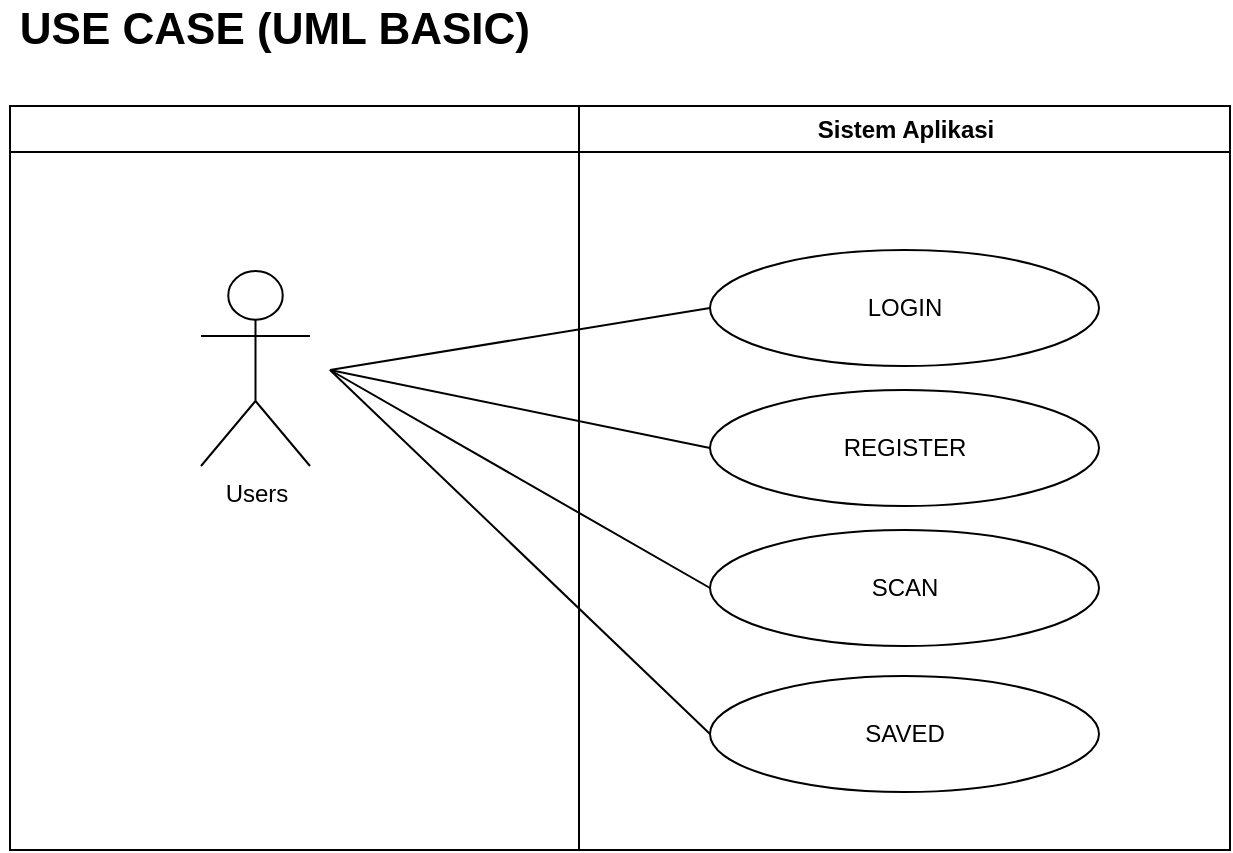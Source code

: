 <mxfile version="18.1.1" type="github" pages="2">
  <diagram name="Page-1" id="e7e014a7-5840-1c2e-5031-d8a46d1fe8dd">
    <mxGraphModel dx="1193" dy="1375" grid="1" gridSize="10" guides="1" tooltips="1" connect="1" arrows="1" fold="1" page="1" pageScale="1" pageWidth="1169" pageHeight="826" background="none" math="0" shadow="0">
      <root>
        <mxCell id="0" />
        <mxCell id="1" parent="0" />
        <mxCell id="2" value="" style="swimlane;whiteSpace=wrap" parent="1" vertex="1">
          <mxGeometry x="160" y="128" width="284.5" height="372" as="geometry">
            <mxRectangle x="164.5" y="128" width="50" height="40" as="alternateBounds" />
          </mxGeometry>
        </mxCell>
        <mxCell id="Xzo4fJmhmjysFuAdmDYN-41" value="Users" style="shape=umlActor;verticalLabelPosition=bottom;verticalAlign=top;html=1;" parent="2" vertex="1">
          <mxGeometry x="95.5" y="82.5" width="54.5" height="97.5" as="geometry" />
        </mxCell>
        <mxCell id="Xzo4fJmhmjysFuAdmDYN-46" value="" style="endArrow=none;html=1;rounded=0;entryX=0;entryY=0.5;entryDx=0;entryDy=0;" parent="2" edge="1" target="Xzo4fJmhmjysFuAdmDYN-45">
          <mxGeometry width="50" height="50" relative="1" as="geometry">
            <mxPoint x="160" y="132" as="sourcePoint" />
            <mxPoint x="345.5" y="102" as="targetPoint" />
          </mxGeometry>
        </mxCell>
        <mxCell id="Xzo4fJmhmjysFuAdmDYN-47" value="" style="endArrow=none;html=1;rounded=0;entryX=0;entryY=0.5;entryDx=0;entryDy=0;" parent="2" target="Xzo4fJmhmjysFuAdmDYN-48" edge="1">
          <mxGeometry width="50" height="50" relative="1" as="geometry">
            <mxPoint x="160" y="132" as="sourcePoint" />
            <mxPoint x="345.5" y="162" as="targetPoint" />
          </mxGeometry>
        </mxCell>
        <mxCell id="Xzo4fJmhmjysFuAdmDYN-49" value="" style="endArrow=none;html=1;rounded=0;entryX=0;entryY=0.5;entryDx=0;entryDy=0;" parent="2" target="Xzo4fJmhmjysFuAdmDYN-50" edge="1">
          <mxGeometry width="50" height="50" relative="1" as="geometry">
            <mxPoint x="160" y="132" as="sourcePoint" />
            <mxPoint x="335.5" y="222" as="targetPoint" />
          </mxGeometry>
        </mxCell>
        <mxCell id="0hfQgHCYlVCRQZP1KVdn-3" value="" style="endArrow=none;html=1;rounded=0;entryX=0;entryY=0.5;entryDx=0;entryDy=0;" edge="1" parent="2" target="0hfQgHCYlVCRQZP1KVdn-4">
          <mxGeometry width="50" height="50" relative="1" as="geometry">
            <mxPoint x="160" y="132" as="sourcePoint" />
            <mxPoint x="347" y="315" as="targetPoint" />
          </mxGeometry>
        </mxCell>
        <mxCell id="3" value="Sistem Aplikasi" style="swimlane;whiteSpace=wrap" parent="1" vertex="1">
          <mxGeometry x="444.5" y="128" width="325.5" height="372" as="geometry" />
        </mxCell>
        <mxCell id="Xzo4fJmhmjysFuAdmDYN-45" value="LOGIN" style="ellipse;whiteSpace=wrap;html=1;" parent="3" vertex="1">
          <mxGeometry x="65.5" y="72" width="194.5" height="58" as="geometry" />
        </mxCell>
        <mxCell id="Xzo4fJmhmjysFuAdmDYN-48" value="REGISTER" style="ellipse;whiteSpace=wrap;html=1;" parent="3" vertex="1">
          <mxGeometry x="65.5" y="142" width="194.5" height="58" as="geometry" />
        </mxCell>
        <mxCell id="Xzo4fJmhmjysFuAdmDYN-50" value="SCAN" style="ellipse;whiteSpace=wrap;html=1;" parent="3" vertex="1">
          <mxGeometry x="65.5" y="212" width="194.5" height="58" as="geometry" />
        </mxCell>
        <mxCell id="0hfQgHCYlVCRQZP1KVdn-4" value="SAVED" style="ellipse;whiteSpace=wrap;html=1;" vertex="1" parent="3">
          <mxGeometry x="65.5" y="285" width="194.5" height="58" as="geometry" />
        </mxCell>
        <mxCell id="Xzo4fJmhmjysFuAdmDYN-52" value="USE CASE (UML BASIC)&amp;nbsp;" style="text;html=1;align=center;verticalAlign=middle;resizable=0;points=[];autosize=1;strokeColor=none;fillColor=none;fontStyle=1;fontSize=22;" parent="1" vertex="1">
          <mxGeometry x="155" y="75" width="280" height="30" as="geometry" />
        </mxCell>
      </root>
    </mxGraphModel>
  </diagram>
  <diagram id="IL90Pd959c-xYDQCp_9t" name="Page-2">
    <mxGraphModel dx="1000" dy="3491" grid="1" gridSize="10" guides="1" tooltips="1" connect="1" arrows="1" fold="1" page="1" pageScale="1" pageWidth="827" pageHeight="1169" math="0" shadow="0">
      <root>
        <mxCell id="0" />
        <mxCell id="1" parent="0" />
        <mxCell id="5AWMO0e-4byXjFMVWm9E-1" value="&lt;span style=&quot;font-size: 12px;&quot;&gt;START&lt;/span&gt;" style="ellipse;whiteSpace=wrap;html=1;fontSize=22;" parent="1" vertex="1">
          <mxGeometry x="320" y="-2239" width="170" height="55" as="geometry" />
        </mxCell>
        <mxCell id="5AWMO0e-4byXjFMVWm9E-2" value="FLOWCHART&amp;nbsp;" style="text;html=1;align=center;verticalAlign=middle;resizable=0;points=[];autosize=1;strokeColor=none;fillColor=none;fontSize=22;fontStyle=1" parent="1" vertex="1">
          <mxGeometry x="93" y="-2278" width="160" height="30" as="geometry" />
        </mxCell>
        <mxCell id="5AWMO0e-4byXjFMVWm9E-4" value="LOGIN SCREEN" style="rounded=0;whiteSpace=wrap;html=1;fontSize=12;" parent="1" vertex="1">
          <mxGeometry x="320" y="-2066" width="170" height="20" as="geometry" />
        </mxCell>
        <mxCell id="5AWMO0e-4byXjFMVWm9E-6" value="REGISTRATION SCREEN" style="rounded=0;whiteSpace=wrap;html=1;fontSize=12;" parent="1" vertex="1">
          <mxGeometry x="590" y="-2066" width="170" height="20" as="geometry" />
        </mxCell>
        <mxCell id="5AWMO0e-4byXjFMVWm9E-10" value="" style="endArrow=none;html=1;rounded=0;fontSize=12;" parent="1" edge="1">
          <mxGeometry width="50" height="50" relative="1" as="geometry">
            <mxPoint x="490" y="-2056" as="sourcePoint" />
            <mxPoint x="590" y="-2055.58" as="targetPoint" />
          </mxGeometry>
        </mxCell>
        <mxCell id="5AWMO0e-4byXjFMVWm9E-11" value="OR" style="text;html=1;align=center;verticalAlign=middle;resizable=0;points=[];autosize=1;strokeColor=none;fillColor=none;fontSize=12;" parent="1" vertex="1">
          <mxGeometry x="589" y="-2033" width="30" height="20" as="geometry" />
        </mxCell>
        <mxCell id="5AWMO0e-4byXjFMVWm9E-13" value="" style="endArrow=none;html=1;rounded=0;fontSize=12;entryX=0.506;entryY=1.017;entryDx=0;entryDy=0;exitX=0.506;exitY=-0.017;exitDx=0;exitDy=0;exitPerimeter=0;entryPerimeter=0;" parent="1" edge="1">
          <mxGeometry width="50" height="50" relative="1" as="geometry">
            <mxPoint x="404.86" y="-2066.68" as="sourcePoint" />
            <mxPoint x="404.86" y="-2116" as="targetPoint" />
          </mxGeometry>
        </mxCell>
        <mxCell id="5AWMO0e-4byXjFMVWm9E-14" value="" style="endArrow=none;html=1;rounded=0;fontSize=12;entryX=0.506;entryY=1.017;entryDx=0;entryDy=0;exitX=0.506;exitY=-0.017;exitDx=0;exitDy=0;exitPerimeter=0;entryPerimeter=0;" parent="1" edge="1">
          <mxGeometry width="50" height="50" relative="1" as="geometry">
            <mxPoint x="405.86" y="-1996.26" as="sourcePoint" />
            <mxPoint x="405.86" y="-2045.58" as="targetPoint" />
          </mxGeometry>
        </mxCell>
        <mxCell id="5AWMO0e-4byXjFMVWm9E-15" value="Select = SCAN" style="rhombus;whiteSpace=wrap;html=1;fontSize=12;" parent="1" vertex="1">
          <mxGeometry x="318" y="-1996.58" width="175" height="60" as="geometry" />
        </mxCell>
        <mxCell id="5AWMO0e-4byXjFMVWm9E-16" value="" style="endArrow=none;html=1;rounded=0;fontSize=12;" parent="1" edge="1">
          <mxGeometry width="50" height="50" relative="1" as="geometry">
            <mxPoint x="493" y="-1966.82" as="sourcePoint" />
            <mxPoint x="593" y="-1966.4" as="targetPoint" />
          </mxGeometry>
        </mxCell>
        <mxCell id="5AWMO0e-4byXjFMVWm9E-17" value="F" style="text;html=1;align=center;verticalAlign=middle;resizable=0;points=[];autosize=1;strokeColor=none;fillColor=none;fontSize=12;" parent="1" vertex="1">
          <mxGeometry x="530" y="-1985.58" width="20" height="20" as="geometry" />
        </mxCell>
        <mxCell id="5AWMO0e-4byXjFMVWm9E-19" value="T" style="text;html=1;align=center;verticalAlign=middle;resizable=0;points=[];autosize=1;strokeColor=none;fillColor=none;fontSize=12;" parent="1" vertex="1">
          <mxGeometry x="386" y="-1916.58" width="20" height="20" as="geometry" />
        </mxCell>
        <mxCell id="5AWMO0e-4byXjFMVWm9E-20" value="" style="endArrow=none;html=1;rounded=0;fontSize=12;entryX=0.506;entryY=1.017;entryDx=0;entryDy=0;exitX=0.506;exitY=-0.017;exitDx=0;exitDy=0;exitPerimeter=0;entryPerimeter=0;" parent="1" edge="1">
          <mxGeometry width="50" height="50" relative="1" as="geometry">
            <mxPoint x="405.16" y="-1887.26" as="sourcePoint" />
            <mxPoint x="405.16" y="-1936.58" as="targetPoint" />
          </mxGeometry>
        </mxCell>
        <mxCell id="5AWMO0e-4byXjFMVWm9E-21" value="Screen Scan" style="shape=parallelogram;perimeter=parallelogramPerimeter;whiteSpace=wrap;html=1;fixedSize=1;fontSize=12;" parent="1" vertex="1">
          <mxGeometry x="320" y="-1885.58" width="170" height="40" as="geometry" />
        </mxCell>
        <mxCell id="5AWMO0e-4byXjFMVWm9E-22" value="Select = Saved" style="rhombus;whiteSpace=wrap;html=1;fontSize=12;" parent="1" vertex="1">
          <mxGeometry x="589" y="-1996.58" width="175" height="60" as="geometry" />
        </mxCell>
        <mxCell id="dMUiilxKcEdufTK8nhHb-1" value="SPLASH SCREEN" style="rounded=0;whiteSpace=wrap;html=1;fontSize=12;" vertex="1" parent="1">
          <mxGeometry x="318" y="-2136" width="170" height="20" as="geometry" />
        </mxCell>
        <mxCell id="dMUiilxKcEdufTK8nhHb-2" value="" style="endArrow=none;html=1;rounded=0;fontSize=12;entryX=0.506;entryY=1.017;entryDx=0;entryDy=0;exitX=0.506;exitY=-0.017;exitDx=0;exitDy=0;exitPerimeter=0;entryPerimeter=0;" edge="1" parent="1">
          <mxGeometry width="50" height="50" relative="1" as="geometry">
            <mxPoint x="404.86" y="-2135.68" as="sourcePoint" />
            <mxPoint x="404.86" y="-2185" as="targetPoint" />
          </mxGeometry>
        </mxCell>
        <mxCell id="dMUiilxKcEdufTK8nhHb-3" value="T" style="text;html=1;align=center;verticalAlign=middle;resizable=0;points=[];autosize=1;strokeColor=none;fillColor=none;fontSize=12;" vertex="1" parent="1">
          <mxGeometry x="386" y="-2033" width="20" height="20" as="geometry" />
        </mxCell>
        <mxCell id="dMUiilxKcEdufTK8nhHb-4" value="F" style="text;html=1;align=center;verticalAlign=middle;resizable=0;points=[];autosize=1;strokeColor=none;fillColor=none;fontSize=12;" vertex="1" parent="1">
          <mxGeometry x="530" y="-2077" width="20" height="20" as="geometry" />
        </mxCell>
        <mxCell id="dMUiilxKcEdufTK8nhHb-7" value="" style="endArrow=none;html=1;rounded=0;fontSize=12;entryX=0.528;entryY=-0.094;entryDx=0;entryDy=0;entryPerimeter=0;" edge="1" parent="1" target="5AWMO0e-4byXjFMVWm9E-6">
          <mxGeometry width="50" height="50" relative="1" as="geometry">
            <mxPoint x="680" y="-2090" as="sourcePoint" />
            <mxPoint x="680" y="-2070" as="targetPoint" />
          </mxGeometry>
        </mxCell>
        <mxCell id="dMUiilxKcEdufTK8nhHb-13" value="" style="edgeStyle=none;orthogonalLoop=1;jettySize=auto;html=1;rounded=0;endArrow=open;startSize=14;endSize=14;sourcePerimeterSpacing=8;targetPerimeterSpacing=8;curved=1;" edge="1" parent="1">
          <mxGeometry width="120" relative="1" as="geometry">
            <mxPoint x="680" y="-2090" as="sourcePoint" />
            <mxPoint x="406" y="-2090" as="targetPoint" />
            <Array as="points" />
          </mxGeometry>
        </mxCell>
        <mxCell id="dMUiilxKcEdufTK8nhHb-14" value="" style="endArrow=none;html=1;rounded=0;fontSize=12;entryX=0.506;entryY=1.017;entryDx=0;entryDy=0;exitX=0.506;exitY=-0.017;exitDx=0;exitDy=0;exitPerimeter=0;entryPerimeter=0;" edge="1" parent="1">
          <mxGeometry width="50" height="50" relative="1" as="geometry">
            <mxPoint x="406.0" y="-1796.26" as="sourcePoint" />
            <mxPoint x="406.0" y="-1845.58" as="targetPoint" />
          </mxGeometry>
        </mxCell>
        <mxCell id="dMUiilxKcEdufTK8nhHb-15" value="Screen Scan Result" style="shape=parallelogram;perimeter=parallelogramPerimeter;whiteSpace=wrap;html=1;fixedSize=1;fontSize=12;" vertex="1" parent="1">
          <mxGeometry x="320" y="-1800" width="170" height="40" as="geometry" />
        </mxCell>
        <mxCell id="dMUiilxKcEdufTK8nhHb-16" value="" style="endArrow=none;html=1;rounded=0;fontSize=12;entryX=0.506;entryY=1.017;entryDx=0;entryDy=0;exitX=0.506;exitY=-0.017;exitDx=0;exitDy=0;exitPerimeter=0;entryPerimeter=0;" edge="1" parent="1">
          <mxGeometry width="50" height="50" relative="1" as="geometry">
            <mxPoint x="406.0" y="-1710.68" as="sourcePoint" />
            <mxPoint x="406.0" y="-1760.0" as="targetPoint" />
          </mxGeometry>
        </mxCell>
        <mxCell id="dMUiilxKcEdufTK8nhHb-17" value="Item List" style="rounded=0;whiteSpace=wrap;html=1;fontSize=12;" vertex="1" parent="1">
          <mxGeometry x="323" y="-1710" width="170" height="20" as="geometry" />
        </mxCell>
        <mxCell id="dMUiilxKcEdufTK8nhHb-18" value="" style="endArrow=none;html=1;rounded=0;fontSize=12;" edge="1" parent="1">
          <mxGeometry width="50" height="50" relative="1" as="geometry">
            <mxPoint x="263" y="-1780.0" as="sourcePoint" />
            <mxPoint x="330" y="-1780" as="targetPoint" />
          </mxGeometry>
        </mxCell>
        <mxCell id="dMUiilxKcEdufTK8nhHb-19" value="Back to menu" style="rounded=0;whiteSpace=wrap;html=1;fontSize=12;" vertex="1" parent="1">
          <mxGeometry x="93" y="-1790" width="170" height="20" as="geometry" />
        </mxCell>
        <mxCell id="dMUiilxKcEdufTK8nhHb-20" value="F" style="text;html=1;align=center;verticalAlign=middle;resizable=0;points=[];autosize=1;strokeColor=none;fillColor=none;fontSize=12;" vertex="1" parent="1">
          <mxGeometry x="285" y="-1800" width="20" height="20" as="geometry" />
        </mxCell>
        <mxCell id="dMUiilxKcEdufTK8nhHb-26" value="" style="edgeStyle=none;orthogonalLoop=1;jettySize=auto;html=1;rounded=0;endArrow=open;startSize=14;endSize=14;sourcePerimeterSpacing=8;targetPerimeterSpacing=8;curved=1;" edge="1" parent="1">
          <mxGeometry width="120" relative="1" as="geometry">
            <mxPoint x="180" y="-1966" as="sourcePoint" />
            <mxPoint x="318" y="-1965.58" as="targetPoint" />
            <Array as="points" />
          </mxGeometry>
        </mxCell>
        <mxCell id="dMUiilxKcEdufTK8nhHb-27" value="" style="endArrow=none;html=1;rounded=0;fontSize=12;entryX=0.506;entryY=1.017;entryDx=0;entryDy=0;entryPerimeter=0;" edge="1" parent="1">
          <mxGeometry width="50" height="50" relative="1" as="geometry">
            <mxPoint x="180" y="-1790" as="sourcePoint" />
            <mxPoint x="180" y="-1965.58" as="targetPoint" />
          </mxGeometry>
        </mxCell>
        <mxCell id="dMUiilxKcEdufTK8nhHb-29" value="T" style="text;html=1;align=center;verticalAlign=middle;resizable=0;points=[];autosize=1;strokeColor=none;fillColor=none;fontSize=12;" vertex="1" parent="1">
          <mxGeometry x="386" y="-1742" width="20" height="20" as="geometry" />
        </mxCell>
        <mxCell id="dMUiilxKcEdufTK8nhHb-30" value="" style="endArrow=none;html=1;rounded=0;fontSize=12;entryX=0.506;entryY=1.017;entryDx=0;entryDy=0;exitX=0.506;exitY=-0.017;exitDx=0;exitDy=0;exitPerimeter=0;entryPerimeter=0;" edge="1" parent="1">
          <mxGeometry width="50" height="50" relative="1" as="geometry">
            <mxPoint x="406" y="-1640.68" as="sourcePoint" />
            <mxPoint x="406" y="-1690.0" as="targetPoint" />
          </mxGeometry>
        </mxCell>
        <mxCell id="dMUiilxKcEdufTK8nhHb-31" value="Screen Item List" style="shape=parallelogram;perimeter=parallelogramPerimeter;whiteSpace=wrap;html=1;fixedSize=1;fontSize=12;" vertex="1" parent="1">
          <mxGeometry x="323" y="-1640" width="170" height="40" as="geometry" />
        </mxCell>
        <mxCell id="dMUiilxKcEdufTK8nhHb-38" value="" style="endArrow=none;html=1;rounded=0;fontSize=12;entryX=0.506;entryY=1.017;entryDx=0;entryDy=0;exitX=0.506;exitY=-0.017;exitDx=0;exitDy=0;exitPerimeter=0;entryPerimeter=0;" edge="1" parent="1">
          <mxGeometry width="50" height="50" relative="1" as="geometry">
            <mxPoint x="405.17" y="-1550.68" as="sourcePoint" />
            <mxPoint x="405.17" y="-1600.0" as="targetPoint" />
          </mxGeometry>
        </mxCell>
        <mxCell id="dMUiilxKcEdufTK8nhHb-39" value="T" style="text;html=1;align=center;verticalAlign=middle;resizable=0;points=[];autosize=1;strokeColor=none;fillColor=none;fontSize=12;" vertex="1" parent="1">
          <mxGeometry x="380" y="-1580" width="20" height="20" as="geometry" />
        </mxCell>
        <mxCell id="dMUiilxKcEdufTK8nhHb-43" value="Back to menu" style="rounded=0;whiteSpace=wrap;html=1;fontSize=12;" vertex="1" parent="1">
          <mxGeometry x="93" y="-1630" width="170" height="20" as="geometry" />
        </mxCell>
        <mxCell id="dMUiilxKcEdufTK8nhHb-44" value="F" style="text;html=1;align=center;verticalAlign=middle;resizable=0;points=[];autosize=1;strokeColor=none;fillColor=none;fontSize=12;" vertex="1" parent="1">
          <mxGeometry x="283" y="-1638" width="20" height="20" as="geometry" />
        </mxCell>
        <mxCell id="dMUiilxKcEdufTK8nhHb-46" value="" style="endArrow=none;html=1;rounded=0;fontSize=12;entryX=0.5;entryY=1;entryDx=0;entryDy=0;" edge="1" parent="1">
          <mxGeometry width="50" height="50" relative="1" as="geometry">
            <mxPoint x="180" y="-1630" as="sourcePoint" />
            <mxPoint x="180" y="-1770" as="targetPoint" />
          </mxGeometry>
        </mxCell>
        <mxCell id="dMUiilxKcEdufTK8nhHb-47" value="" style="endArrow=none;html=1;rounded=0;fontSize=12;" edge="1" parent="1">
          <mxGeometry width="50" height="50" relative="1" as="geometry">
            <mxPoint x="263.5" y="-1620.5" as="sourcePoint" />
            <mxPoint x="330.5" y="-1620.5" as="targetPoint" />
          </mxGeometry>
        </mxCell>
        <mxCell id="dMUiilxKcEdufTK8nhHb-48" value="Save Item" style="rounded=0;whiteSpace=wrap;html=1;fontSize=12;" vertex="1" parent="1">
          <mxGeometry x="320" y="-1550" width="170" height="20" as="geometry" />
        </mxCell>
        <mxCell id="dMUiilxKcEdufTK8nhHb-49" value="" style="endArrow=none;html=1;rounded=0;fontSize=12;entryX=0.506;entryY=1.017;entryDx=0;entryDy=0;exitX=0.506;exitY=-0.017;exitDx=0;exitDy=0;exitPerimeter=0;entryPerimeter=0;" edge="1" parent="1">
          <mxGeometry width="50" height="50" relative="1" as="geometry">
            <mxPoint x="405.0" y="-1480.68" as="sourcePoint" />
            <mxPoint x="405.0" y="-1530.0" as="targetPoint" />
          </mxGeometry>
        </mxCell>
        <mxCell id="dMUiilxKcEdufTK8nhHb-50" value="Screen Saved List" style="shape=parallelogram;perimeter=parallelogramPerimeter;whiteSpace=wrap;html=1;fixedSize=1;fontSize=12;" vertex="1" parent="1">
          <mxGeometry x="318" y="-1480" width="170" height="40" as="geometry" />
        </mxCell>
        <mxCell id="dMUiilxKcEdufTK8nhHb-51" value="" style="endArrow=none;html=1;rounded=0;fontSize=12;entryX=0.506;entryY=1.017;entryDx=0;entryDy=0;entryPerimeter=0;" edge="1" parent="1">
          <mxGeometry width="50" height="50" relative="1" as="geometry">
            <mxPoint x="679" y="-1460" as="sourcePoint" />
            <mxPoint x="679" y="-1936.58" as="targetPoint" />
          </mxGeometry>
        </mxCell>
        <mxCell id="dMUiilxKcEdufTK8nhHb-54" value="" style="edgeStyle=none;orthogonalLoop=1;jettySize=auto;html=1;rounded=0;endArrow=open;startSize=14;endSize=14;sourcePerimeterSpacing=8;targetPerimeterSpacing=8;curved=1;" edge="1" parent="1">
          <mxGeometry width="120" relative="1" as="geometry">
            <mxPoint x="680" y="-1460" as="sourcePoint" />
            <mxPoint x="480" y="-1460.08" as="targetPoint" />
            <Array as="points" />
          </mxGeometry>
        </mxCell>
        <mxCell id="dMUiilxKcEdufTK8nhHb-55" value="" style="endArrow=none;html=1;rounded=0;fontSize=12;entryX=0.506;entryY=1.017;entryDx=0;entryDy=0;exitX=0.506;exitY=-0.017;exitDx=0;exitDy=0;exitPerimeter=0;entryPerimeter=0;" edge="1" parent="1">
          <mxGeometry width="50" height="50" relative="1" as="geometry">
            <mxPoint x="404.9" y="-1390.68" as="sourcePoint" />
            <mxPoint x="404.9" y="-1440" as="targetPoint" />
          </mxGeometry>
        </mxCell>
        <mxCell id="dMUiilxKcEdufTK8nhHb-62" value="END" style="rounded=1;whiteSpace=wrap;html=1;hachureGap=4;" vertex="1" parent="1">
          <mxGeometry x="370" y="-1390" width="70" height="30" as="geometry" />
        </mxCell>
        <mxCell id="dMUiilxKcEdufTK8nhHb-63" value="" style="endArrow=none;html=1;rounded=0;fontSize=12;entryX=0.5;entryY=1;entryDx=0;entryDy=0;" edge="1" parent="1">
          <mxGeometry width="50" height="50" relative="1" as="geometry">
            <mxPoint x="180" y="-1460" as="sourcePoint" />
            <mxPoint x="180" y="-1610" as="targetPoint" />
          </mxGeometry>
        </mxCell>
        <mxCell id="dMUiilxKcEdufTK8nhHb-64" value="" style="endArrow=none;html=1;rounded=0;fontSize=12;" edge="1" parent="1" target="dMUiilxKcEdufTK8nhHb-50">
          <mxGeometry width="50" height="50" relative="1" as="geometry">
            <mxPoint x="180" y="-1460.5" as="sourcePoint" />
            <mxPoint x="247" y="-1460.5" as="targetPoint" />
          </mxGeometry>
        </mxCell>
      </root>
    </mxGraphModel>
  </diagram>
</mxfile>
